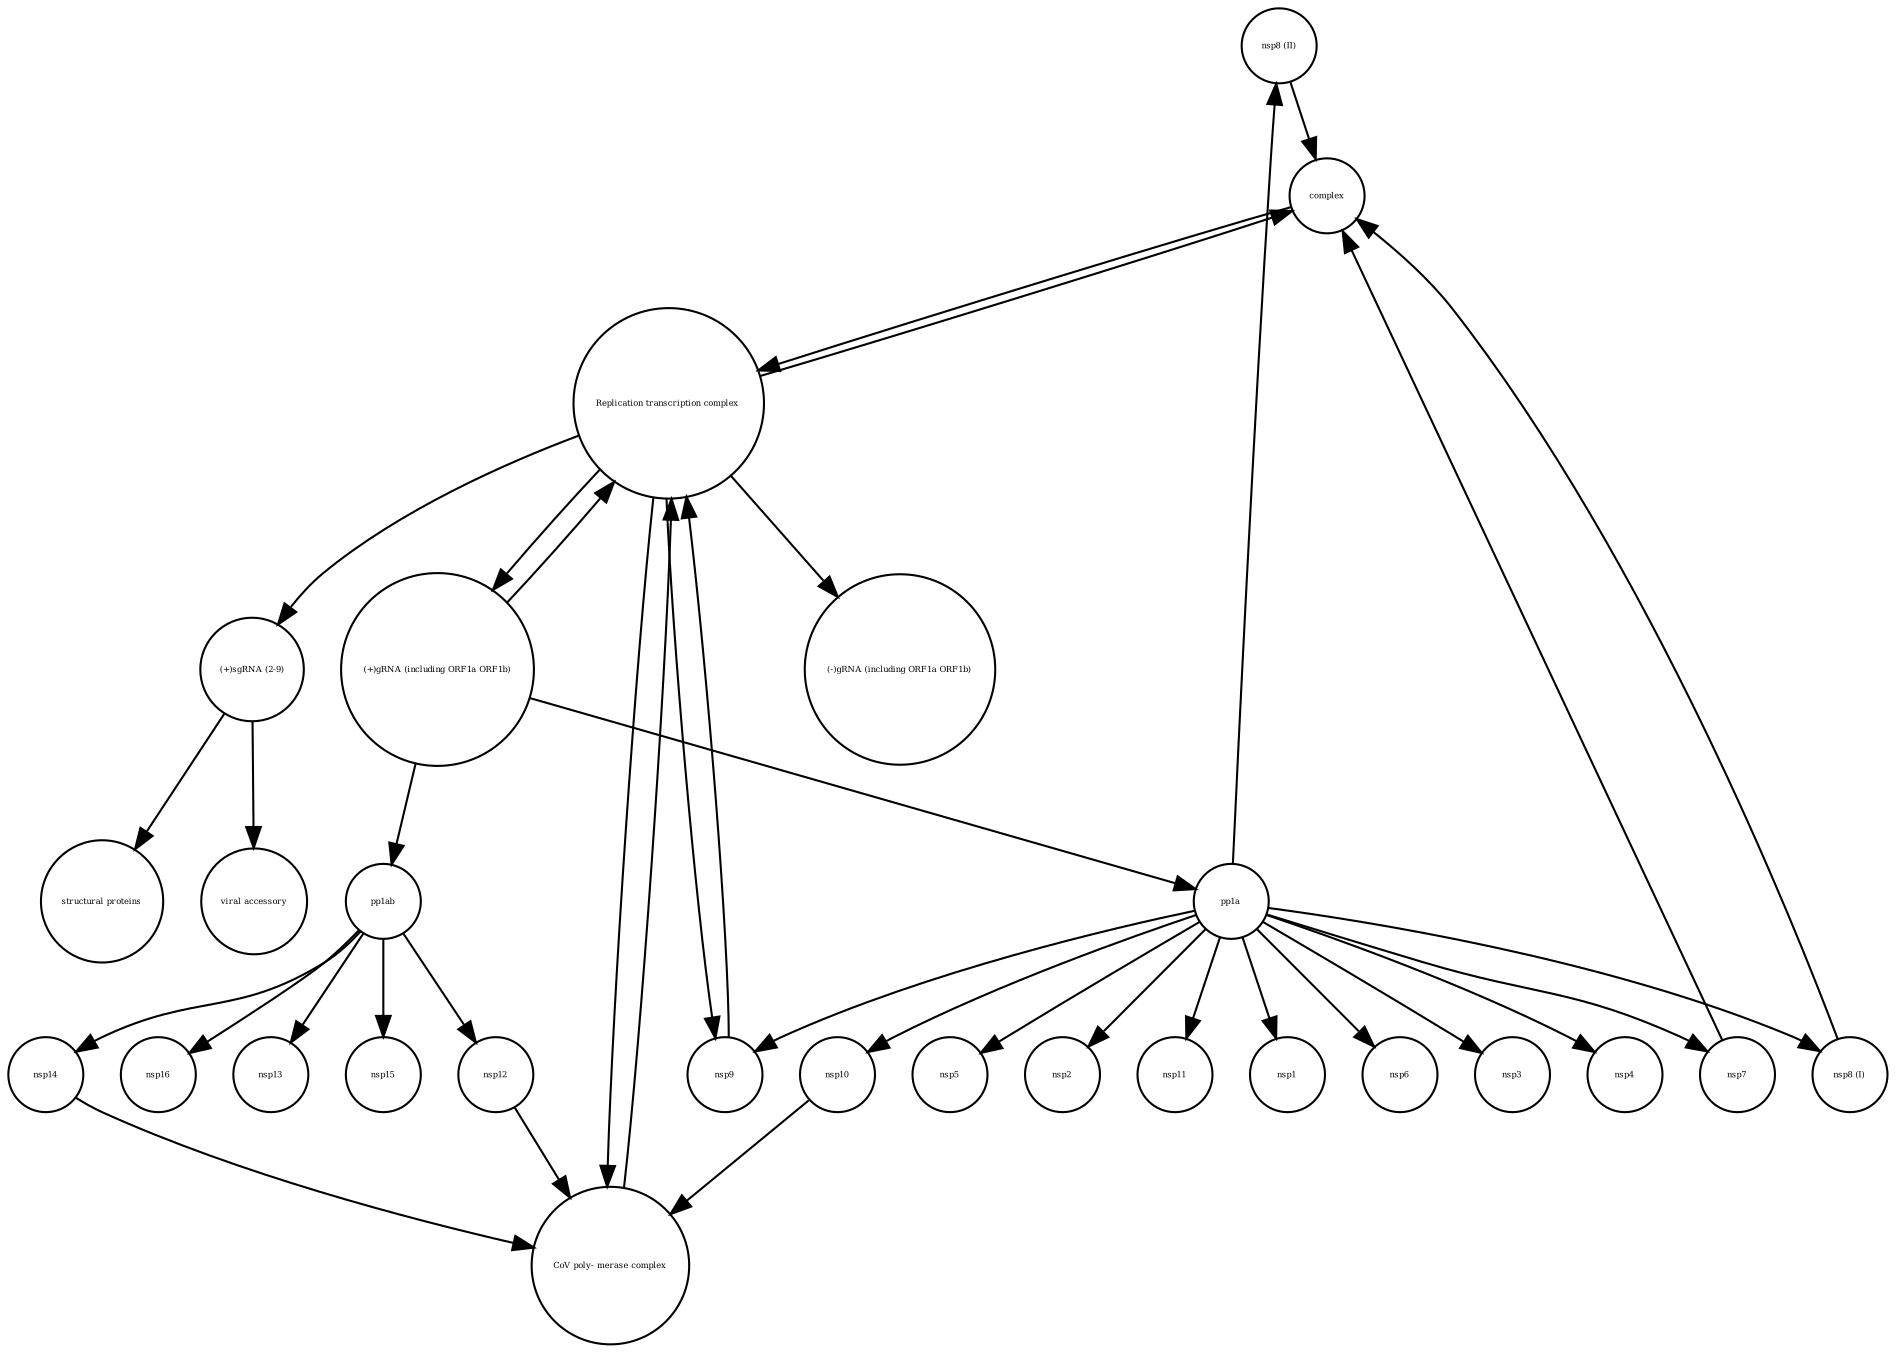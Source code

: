 strict digraph  {
"nsp8 (II)" [annotation="", bipartite=0, cls=macromolecule, fontsize=4, label="nsp8 (II)", shape=circle];
nsp10 [annotation="", bipartite=0, cls=macromolecule, fontsize=4, label=nsp10, shape=circle];
nsp4 [annotation="", bipartite=0, cls=macromolecule, fontsize=4, label=nsp4, shape=circle];
complex [annotation="", bipartite=0, cls=complex, fontsize=4, label=complex, shape=circle];
nsp5 [annotation="", bipartite=0, cls=macromolecule, fontsize=4, label=nsp5, shape=circle];
nsp7 [annotation="", bipartite=0, cls=macromolecule, fontsize=4, label=nsp7, shape=circle];
pp1ab [annotation="", bipartite=0, cls=macromolecule, fontsize=4, label=pp1ab, shape=circle];
nsp2 [annotation="", bipartite=0, cls=macromolecule, fontsize=4, label=nsp2, shape=circle];
pp1a [annotation="", bipartite=0, cls=macromolecule, fontsize=4, label=pp1a, shape=circle];
nsp15 [annotation="", bipartite=0, cls=macromolecule, fontsize=4, label=nsp15, shape=circle];
nsp11 [annotation="", bipartite=0, cls=macromolecule, fontsize=4, label=nsp11, shape=circle];
nsp1 [annotation="", bipartite=0, cls=macromolecule, fontsize=4, label=nsp1, shape=circle];
"structural proteins" [annotation="", bipartite=0, cls=macromolecule, fontsize=4, label="structural proteins", shape=circle];
nsp12 [annotation="", bipartite=0, cls=macromolecule, fontsize=4, label=nsp12, shape=circle];
"(+)gRNA (including ORF1a ORF1b)" [annotation="", bipartite=0, cls="nucleic acid feature", fontsize=4, label="(+)gRNA (including ORF1a ORF1b)", shape=circle];
"viral accessory" [annotation="", bipartite=0, cls=macromolecule, fontsize=4, label="viral accessory", shape=circle];
nsp14 [annotation="", bipartite=0, cls=macromolecule, fontsize=4, label=nsp14, shape=circle];
nsp6 [annotation="", bipartite=0, cls=macromolecule, fontsize=4, label=nsp6, shape=circle];
nsp16 [annotation="", bipartite=0, cls=macromolecule, fontsize=4, label=nsp16, shape=circle];
"Replication transcription complex " [annotation="", bipartite=0, cls=complex, fontsize=4, label="Replication transcription complex ", shape=circle];
"(-)gRNA (including ORF1a ORF1b)" [annotation="", bipartite=0, cls="nucleic acid feature", fontsize=4, label="(-)gRNA (including ORF1a ORF1b)", shape=circle];
nsp13 [annotation="", bipartite=0, cls=macromolecule, fontsize=4, label=nsp13, shape=circle];
"CoV poly- merase complex" [annotation="", bipartite=0, cls=complex, fontsize=4, label="CoV poly- merase complex", shape=circle];
"(+)sgRNA (2-9)" [annotation="", bipartite=0, cls="nucleic acid feature", fontsize=4, label="(+)sgRNA (2-9)", shape=circle];
nsp3 [annotation="", bipartite=0, cls=macromolecule, fontsize=4, label=nsp3, shape=circle];
nsp9 [annotation="", bipartite=0, cls=macromolecule, fontsize=4, label=nsp9, shape=circle];
"nsp8 (I)" [annotation="", bipartite=0, cls=macromolecule, fontsize=4, label="nsp8 (I)", shape=circle];
"nsp8 (II)" -> complex  [annotation="", interaction_type=production];
nsp10 -> "CoV poly- merase complex"  [annotation="", interaction_type=production];
complex -> "Replication transcription complex "  [annotation="", interaction_type=production];
nsp7 -> complex  [annotation="", interaction_type=production];
pp1ab -> nsp12  [annotation="", interaction_type=production];
pp1ab -> nsp15  [annotation="", interaction_type=production];
pp1ab -> nsp14  [annotation="", interaction_type=production];
pp1ab -> nsp16  [annotation="", interaction_type=production];
pp1ab -> nsp13  [annotation="", interaction_type=production];
pp1a -> "nsp8 (II)"  [annotation="", interaction_type=production];
pp1a -> nsp10  [annotation="", interaction_type=production];
pp1a -> nsp3  [annotation="", interaction_type=production];
pp1a -> nsp6  [annotation="", interaction_type=production];
pp1a -> nsp4  [annotation="", interaction_type=production];
pp1a -> nsp9  [annotation="", interaction_type=production];
pp1a -> nsp5  [annotation="", interaction_type=production];
pp1a -> nsp11  [annotation="", interaction_type=production];
pp1a -> "nsp8 (I)"  [annotation="", interaction_type=production];
pp1a -> nsp7  [annotation="", interaction_type=production];
pp1a -> nsp2  [annotation="", interaction_type=production];
pp1a -> nsp1  [annotation="", interaction_type=production];
nsp12 -> "CoV poly- merase complex"  [annotation="", interaction_type=production];
"(+)gRNA (including ORF1a ORF1b)" -> pp1a  [annotation="", interaction_type="necessary stimulation"];
"(+)gRNA (including ORF1a ORF1b)" -> pp1ab  [annotation="", interaction_type="necessary stimulation"];
"(+)gRNA (including ORF1a ORF1b)" -> "Replication transcription complex "  [annotation="", interaction_type=production];
nsp14 -> "CoV poly- merase complex"  [annotation="", interaction_type=production];
"Replication transcription complex " -> "(+)sgRNA (2-9)"  [annotation="", interaction_type="necessary stimulation"];
"Replication transcription complex " -> "CoV poly- merase complex"  [annotation="", interaction_type=production];
"Replication transcription complex " -> "(+)gRNA (including ORF1a ORF1b)"  [annotation="", interaction_type=production];
"Replication transcription complex " -> nsp9  [annotation="", interaction_type=production];
"Replication transcription complex " -> complex  [annotation="", interaction_type=production];
"Replication transcription complex " -> "(-)gRNA (including ORF1a ORF1b)"  [annotation="", interaction_type=production];
"CoV poly- merase complex" -> "Replication transcription complex "  [annotation="", interaction_type=production];
"(+)sgRNA (2-9)" -> "viral accessory"  [annotation="", interaction_type="necessary stimulation"];
"(+)sgRNA (2-9)" -> "structural proteins"  [annotation="", interaction_type="necessary stimulation"];
nsp9 -> "Replication transcription complex "  [annotation="", interaction_type=production];
"nsp8 (I)" -> complex  [annotation="", interaction_type=production];
}
